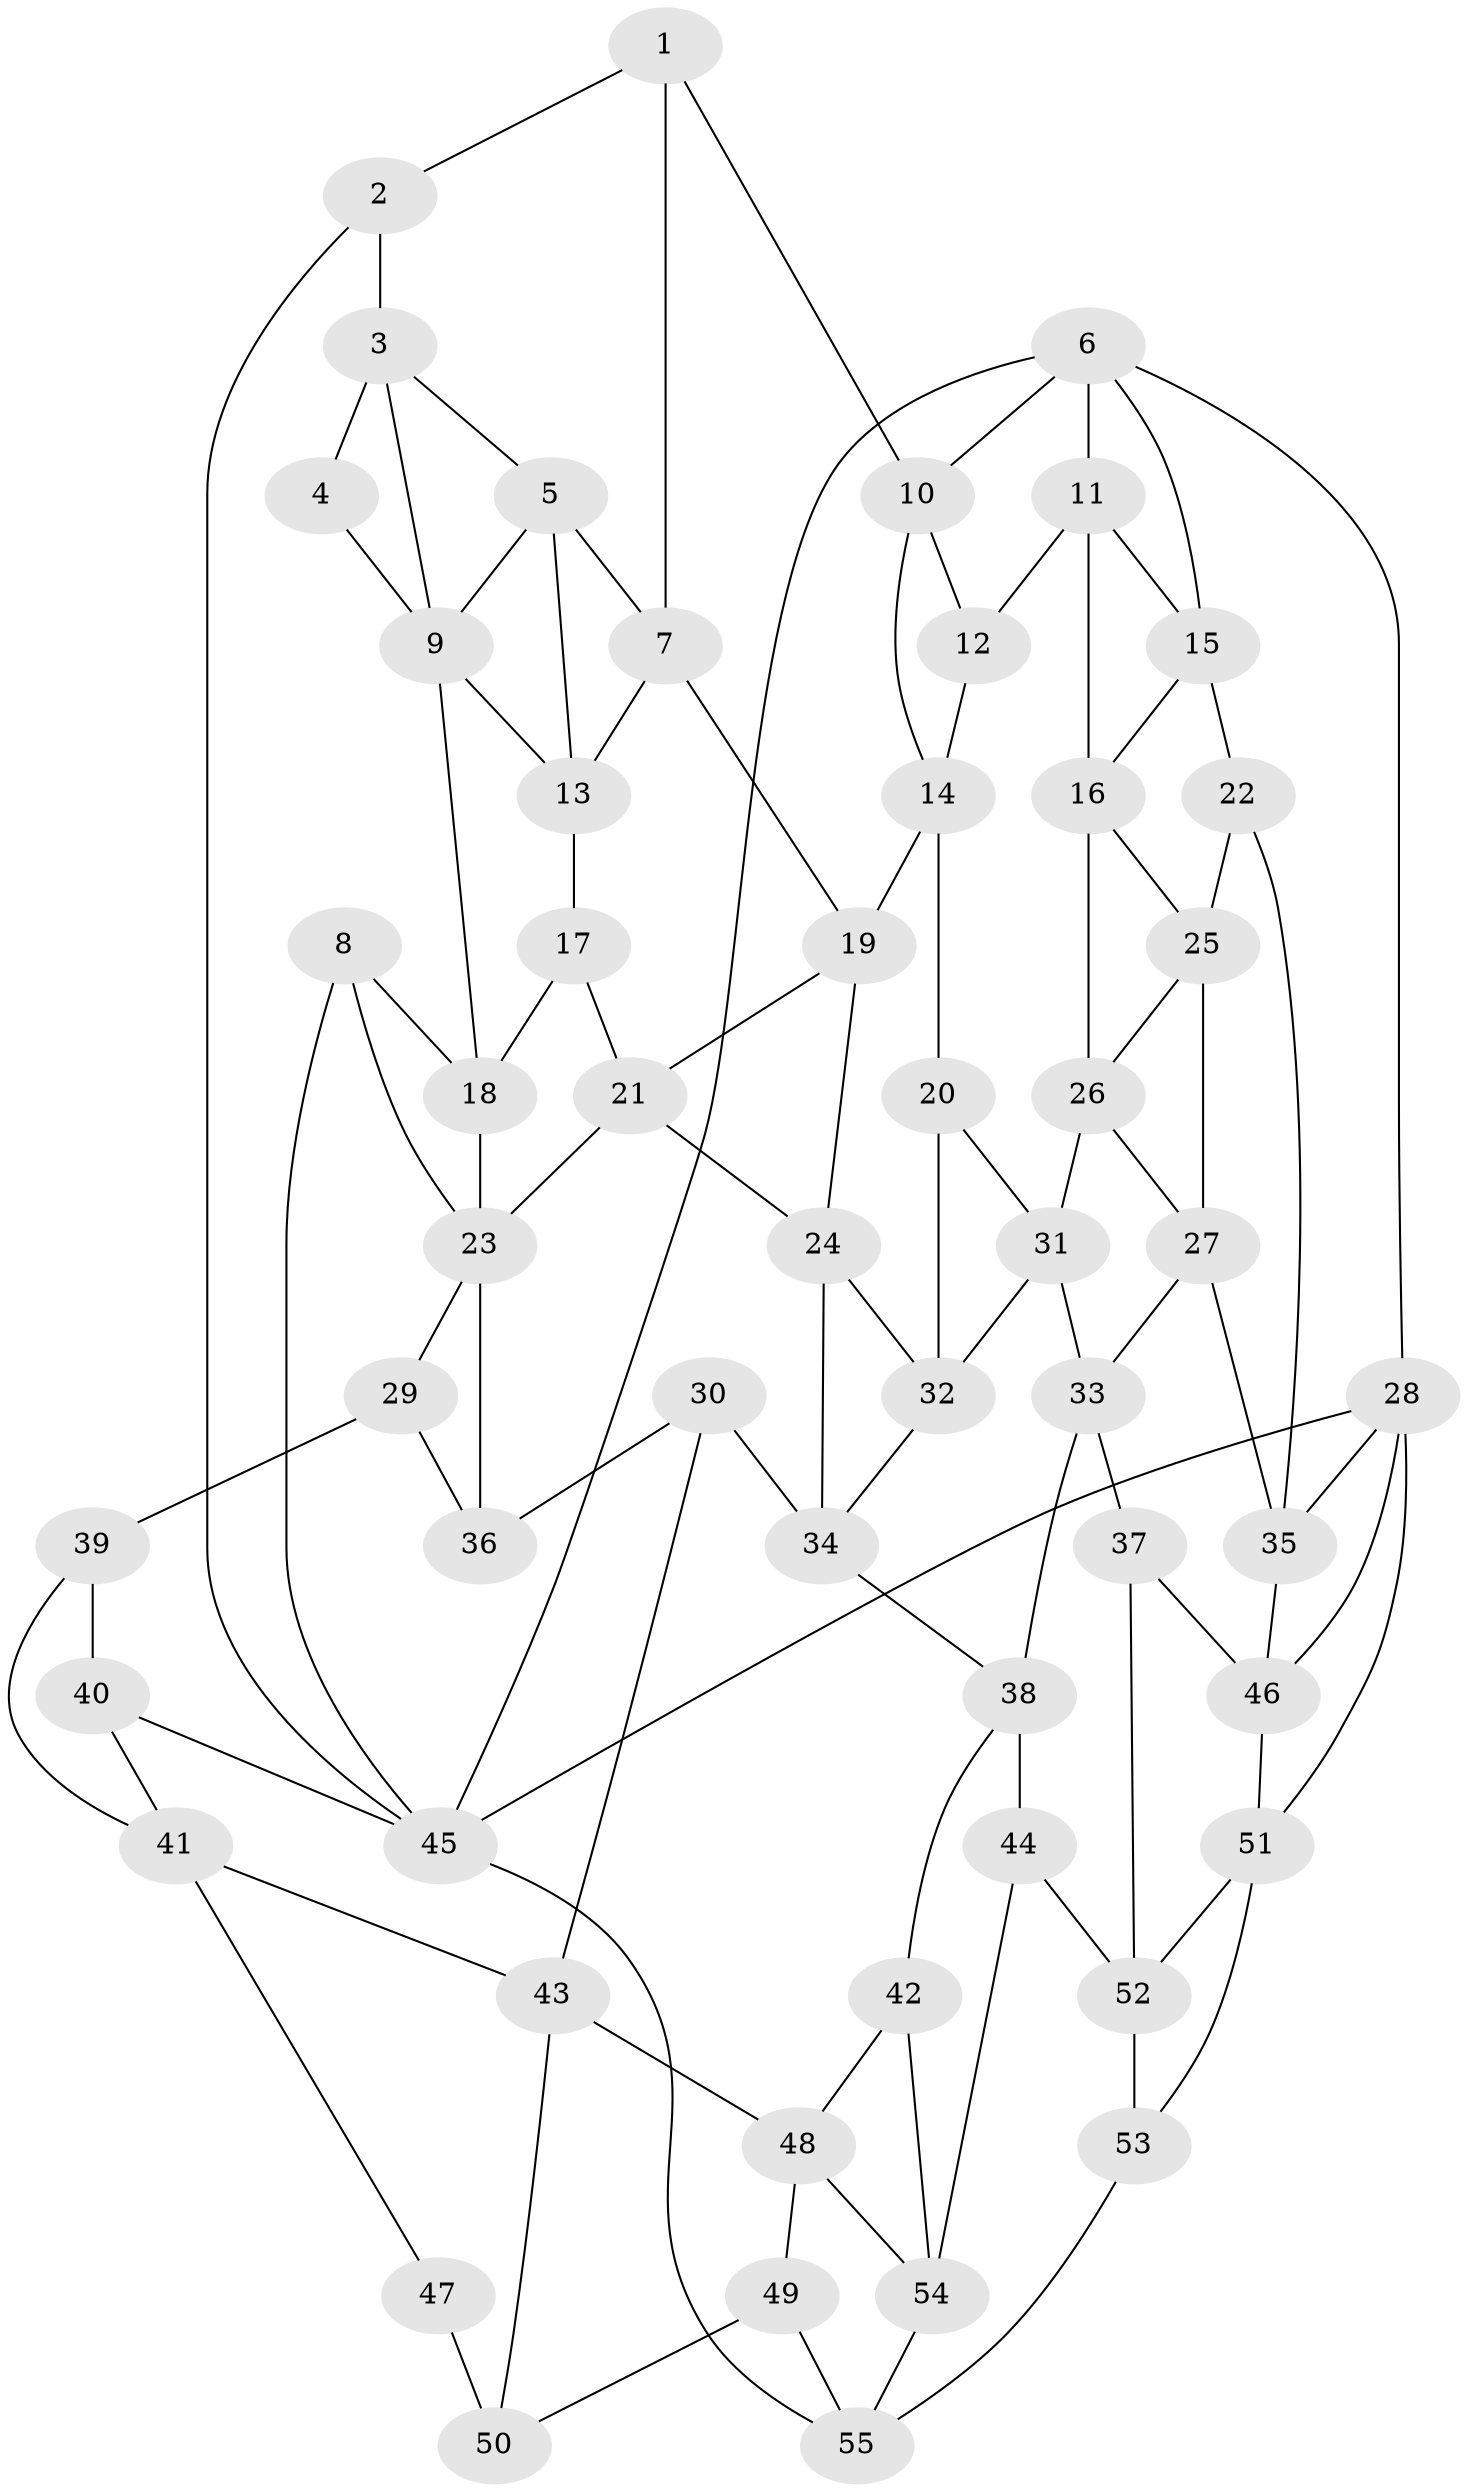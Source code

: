 // original degree distribution, {3: 0.02727272727272727, 4: 0.20909090909090908, 6: 0.20909090909090908, 5: 0.5545454545454546}
// Generated by graph-tools (version 1.1) at 2025/03/03/09/25 03:03:13]
// undirected, 55 vertices, 102 edges
graph export_dot {
graph [start="1"]
  node [color=gray90,style=filled];
  1;
  2;
  3;
  4;
  5;
  6;
  7;
  8;
  9;
  10;
  11;
  12;
  13;
  14;
  15;
  16;
  17;
  18;
  19;
  20;
  21;
  22;
  23;
  24;
  25;
  26;
  27;
  28;
  29;
  30;
  31;
  32;
  33;
  34;
  35;
  36;
  37;
  38;
  39;
  40;
  41;
  42;
  43;
  44;
  45;
  46;
  47;
  48;
  49;
  50;
  51;
  52;
  53;
  54;
  55;
  1 -- 2 [weight=1.0];
  1 -- 7 [weight=1.0];
  1 -- 10 [weight=1.0];
  2 -- 3 [weight=1.0];
  2 -- 45 [weight=1.0];
  3 -- 4 [weight=2.0];
  3 -- 5 [weight=1.0];
  3 -- 9 [weight=1.0];
  4 -- 9 [weight=1.0];
  5 -- 7 [weight=1.0];
  5 -- 9 [weight=1.0];
  5 -- 13 [weight=1.0];
  6 -- 10 [weight=1.0];
  6 -- 11 [weight=1.0];
  6 -- 15 [weight=1.0];
  6 -- 28 [weight=1.0];
  6 -- 45 [weight=1.0];
  7 -- 13 [weight=1.0];
  7 -- 19 [weight=1.0];
  8 -- 18 [weight=1.0];
  8 -- 23 [weight=1.0];
  8 -- 45 [weight=1.0];
  9 -- 13 [weight=1.0];
  9 -- 18 [weight=1.0];
  10 -- 12 [weight=1.0];
  10 -- 14 [weight=1.0];
  11 -- 12 [weight=1.0];
  11 -- 15 [weight=1.0];
  11 -- 16 [weight=1.0];
  12 -- 14 [weight=1.0];
  13 -- 17 [weight=1.0];
  14 -- 19 [weight=1.0];
  14 -- 20 [weight=1.0];
  15 -- 16 [weight=1.0];
  15 -- 22 [weight=1.0];
  16 -- 25 [weight=1.0];
  16 -- 26 [weight=1.0];
  17 -- 18 [weight=1.0];
  17 -- 21 [weight=1.0];
  18 -- 23 [weight=1.0];
  19 -- 21 [weight=1.0];
  19 -- 24 [weight=1.0];
  20 -- 31 [weight=1.0];
  20 -- 32 [weight=1.0];
  21 -- 23 [weight=1.0];
  21 -- 24 [weight=1.0];
  22 -- 25 [weight=1.0];
  22 -- 35 [weight=1.0];
  23 -- 29 [weight=1.0];
  23 -- 36 [weight=1.0];
  24 -- 32 [weight=1.0];
  24 -- 34 [weight=1.0];
  25 -- 26 [weight=1.0];
  25 -- 27 [weight=1.0];
  26 -- 27 [weight=1.0];
  26 -- 31 [weight=1.0];
  27 -- 33 [weight=1.0];
  27 -- 35 [weight=1.0];
  28 -- 35 [weight=1.0];
  28 -- 45 [weight=1.0];
  28 -- 46 [weight=1.0];
  28 -- 51 [weight=1.0];
  29 -- 36 [weight=1.0];
  29 -- 39 [weight=1.0];
  30 -- 34 [weight=1.0];
  30 -- 36 [weight=1.0];
  30 -- 43 [weight=1.0];
  31 -- 32 [weight=1.0];
  31 -- 33 [weight=1.0];
  32 -- 34 [weight=1.0];
  33 -- 37 [weight=1.0];
  33 -- 38 [weight=1.0];
  34 -- 38 [weight=1.0];
  35 -- 46 [weight=1.0];
  37 -- 46 [weight=1.0];
  37 -- 52 [weight=1.0];
  38 -- 42 [weight=1.0];
  38 -- 44 [weight=1.0];
  39 -- 40 [weight=1.0];
  39 -- 41 [weight=1.0];
  40 -- 41 [weight=1.0];
  40 -- 45 [weight=1.0];
  41 -- 43 [weight=1.0];
  41 -- 47 [weight=1.0];
  42 -- 48 [weight=1.0];
  42 -- 54 [weight=1.0];
  43 -- 48 [weight=1.0];
  43 -- 50 [weight=1.0];
  44 -- 52 [weight=1.0];
  44 -- 54 [weight=1.0];
  45 -- 55 [weight=1.0];
  46 -- 51 [weight=1.0];
  47 -- 50 [weight=2.0];
  48 -- 49 [weight=1.0];
  48 -- 54 [weight=1.0];
  49 -- 50 [weight=1.0];
  49 -- 55 [weight=1.0];
  51 -- 52 [weight=1.0];
  51 -- 53 [weight=1.0];
  52 -- 53 [weight=1.0];
  53 -- 55 [weight=1.0];
  54 -- 55 [weight=1.0];
}

